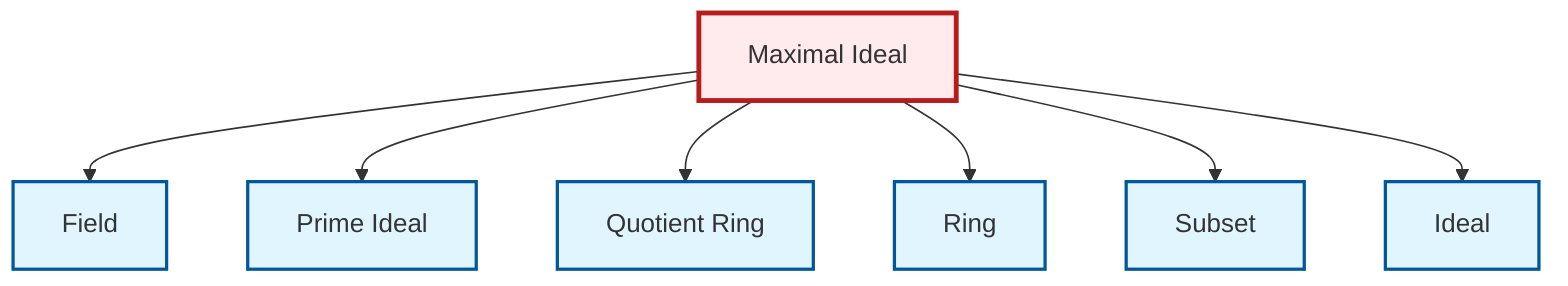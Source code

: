 graph TD
    classDef definition fill:#e1f5fe,stroke:#01579b,stroke-width:2px
    classDef theorem fill:#f3e5f5,stroke:#4a148c,stroke-width:2px
    classDef axiom fill:#fff3e0,stroke:#e65100,stroke-width:2px
    classDef example fill:#e8f5e9,stroke:#1b5e20,stroke-width:2px
    classDef current fill:#ffebee,stroke:#b71c1c,stroke-width:3px
    def-ring["Ring"]:::definition
    def-prime-ideal["Prime Ideal"]:::definition
    def-maximal-ideal["Maximal Ideal"]:::definition
    def-subset["Subset"]:::definition
    def-field["Field"]:::definition
    def-ideal["Ideal"]:::definition
    def-quotient-ring["Quotient Ring"]:::definition
    def-maximal-ideal --> def-field
    def-maximal-ideal --> def-prime-ideal
    def-maximal-ideal --> def-quotient-ring
    def-maximal-ideal --> def-ring
    def-maximal-ideal --> def-subset
    def-maximal-ideal --> def-ideal
    class def-maximal-ideal current